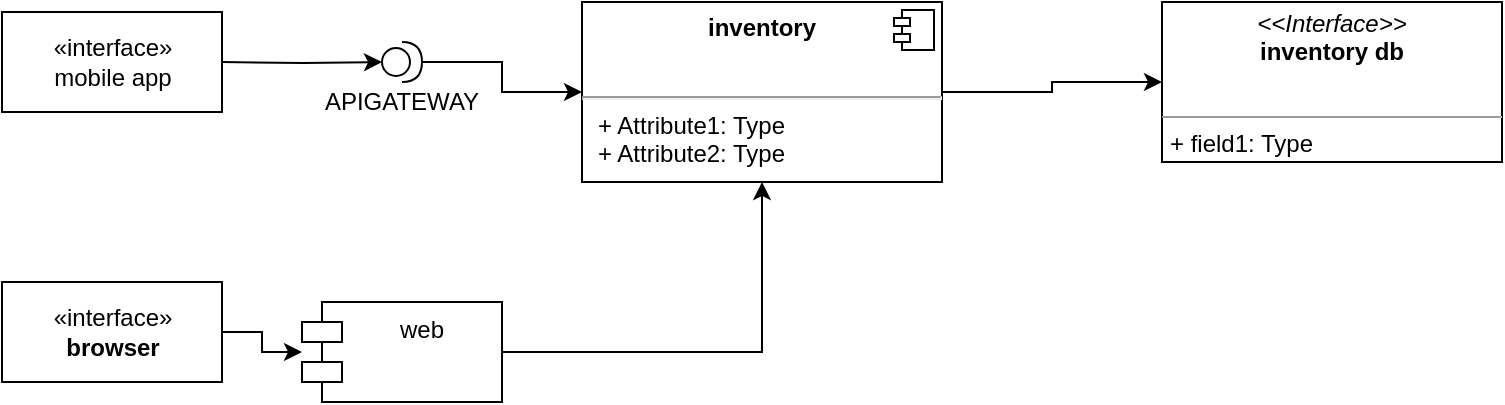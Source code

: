 <mxfile version="20.8.13" type="github">
  <diagram name="Page-1" id="YR9A6YtAep-Ds8e9Qq5P">
    <mxGraphModel dx="1781" dy="518" grid="1" gridSize="10" guides="1" tooltips="1" connect="1" arrows="1" fold="1" page="1" pageScale="1" pageWidth="827" pageHeight="1169" math="0" shadow="0">
      <root>
        <mxCell id="0" />
        <mxCell id="1" parent="0" />
        <mxCell id="PcFPOeBvJNUKMUGephWx-5" style="edgeStyle=orthogonalEdgeStyle;rounded=0;orthogonalLoop=1;jettySize=auto;html=1;entryX=0;entryY=0.5;entryDx=0;entryDy=0;entryPerimeter=0;" edge="1" parent="1" target="PcFPOeBvJNUKMUGephWx-4">
          <mxGeometry relative="1" as="geometry">
            <mxPoint x="90" y="70" as="sourcePoint" />
          </mxGeometry>
        </mxCell>
        <mxCell id="PcFPOeBvJNUKMUGephWx-12" style="edgeStyle=orthogonalEdgeStyle;rounded=0;orthogonalLoop=1;jettySize=auto;html=1;" edge="1" parent="1" source="PcFPOeBvJNUKMUGephWx-4" target="PcFPOeBvJNUKMUGephWx-8">
          <mxGeometry relative="1" as="geometry" />
        </mxCell>
        <mxCell id="PcFPOeBvJNUKMUGephWx-4" value="APIGATEWAY&lt;br&gt;" style="shape=providedRequiredInterface;html=1;verticalLabelPosition=bottom;sketch=0;whiteSpace=wrap;" vertex="1" parent="1">
          <mxGeometry x="170" y="60" width="20" height="20" as="geometry" />
        </mxCell>
        <mxCell id="PcFPOeBvJNUKMUGephWx-17" style="edgeStyle=orthogonalEdgeStyle;rounded=0;orthogonalLoop=1;jettySize=auto;html=1;entryX=0;entryY=0.5;entryDx=0;entryDy=0;" edge="1" parent="1" source="PcFPOeBvJNUKMUGephWx-8" target="PcFPOeBvJNUKMUGephWx-16">
          <mxGeometry relative="1" as="geometry" />
        </mxCell>
        <mxCell id="PcFPOeBvJNUKMUGephWx-8" value="&lt;p style=&quot;margin:0px;margin-top:6px;text-align:center;&quot;&gt;&lt;b&gt;inventory&lt;/b&gt;&lt;/p&gt;&lt;p style=&quot;margin:0px;margin-top:6px;text-align:center;&quot;&gt;&lt;b&gt;&lt;br&gt;&lt;/b&gt;&lt;/p&gt;&lt;hr&gt;&lt;p style=&quot;margin:0px;margin-left:8px;&quot;&gt;+ Attribute1: Type&lt;br&gt;+ Attribute2: Type&lt;/p&gt;" style="align=left;overflow=fill;html=1;dropTarget=0;" vertex="1" parent="1">
          <mxGeometry x="270" y="40" width="180" height="90" as="geometry" />
        </mxCell>
        <mxCell id="PcFPOeBvJNUKMUGephWx-9" value="" style="shape=component;jettyWidth=8;jettyHeight=4;" vertex="1" parent="PcFPOeBvJNUKMUGephWx-8">
          <mxGeometry x="1" width="20" height="20" relative="1" as="geometry">
            <mxPoint x="-24" y="4" as="offset" />
          </mxGeometry>
        </mxCell>
        <mxCell id="PcFPOeBvJNUKMUGephWx-11" style="edgeStyle=orthogonalEdgeStyle;rounded=0;orthogonalLoop=1;jettySize=auto;html=1;" edge="1" parent="1" source="PcFPOeBvJNUKMUGephWx-10" target="PcFPOeBvJNUKMUGephWx-8">
          <mxGeometry relative="1" as="geometry" />
        </mxCell>
        <mxCell id="PcFPOeBvJNUKMUGephWx-10" value="web" style="shape=module;align=left;spacingLeft=20;align=center;verticalAlign=top;" vertex="1" parent="1">
          <mxGeometry x="130" y="190" width="100" height="50" as="geometry" />
        </mxCell>
        <mxCell id="PcFPOeBvJNUKMUGephWx-13" value="«interface»&lt;br&gt;mobile app" style="html=1;" vertex="1" parent="1">
          <mxGeometry x="-20" y="45" width="110" height="50" as="geometry" />
        </mxCell>
        <mxCell id="PcFPOeBvJNUKMUGephWx-15" style="edgeStyle=orthogonalEdgeStyle;rounded=0;orthogonalLoop=1;jettySize=auto;html=1;" edge="1" parent="1" source="PcFPOeBvJNUKMUGephWx-14" target="PcFPOeBvJNUKMUGephWx-10">
          <mxGeometry relative="1" as="geometry" />
        </mxCell>
        <mxCell id="PcFPOeBvJNUKMUGephWx-14" value="«interface»&lt;br&gt;&lt;b&gt;browser&lt;/b&gt;" style="html=1;" vertex="1" parent="1">
          <mxGeometry x="-20" y="180" width="110" height="50" as="geometry" />
        </mxCell>
        <mxCell id="PcFPOeBvJNUKMUGephWx-16" value="&lt;p style=&quot;margin:0px;margin-top:4px;text-align:center;&quot;&gt;&lt;i&gt;&amp;lt;&amp;lt;Interface&amp;gt;&amp;gt;&lt;/i&gt;&lt;br&gt;&lt;b&gt;inventory db&lt;/b&gt;&lt;/p&gt;&lt;p style=&quot;margin:0px;margin-top:4px;text-align:center;&quot;&gt;&lt;b&gt;&lt;br&gt;&lt;/b&gt;&lt;/p&gt;&lt;hr size=&quot;1&quot;&gt;&lt;p style=&quot;margin:0px;margin-left:4px;&quot;&gt;+ field1: Type&lt;br&gt;+ field2: Type&lt;/p&gt;&lt;hr size=&quot;1&quot;&gt;&lt;p style=&quot;margin:0px;margin-left:4px;&quot;&gt;+ method1(Type): Type&lt;br&gt;+ method2(Type, Type): Type&lt;/p&gt;" style="verticalAlign=top;align=left;overflow=fill;fontSize=12;fontFamily=Helvetica;html=1;" vertex="1" parent="1">
          <mxGeometry x="560" y="40" width="170" height="80" as="geometry" />
        </mxCell>
      </root>
    </mxGraphModel>
  </diagram>
</mxfile>
